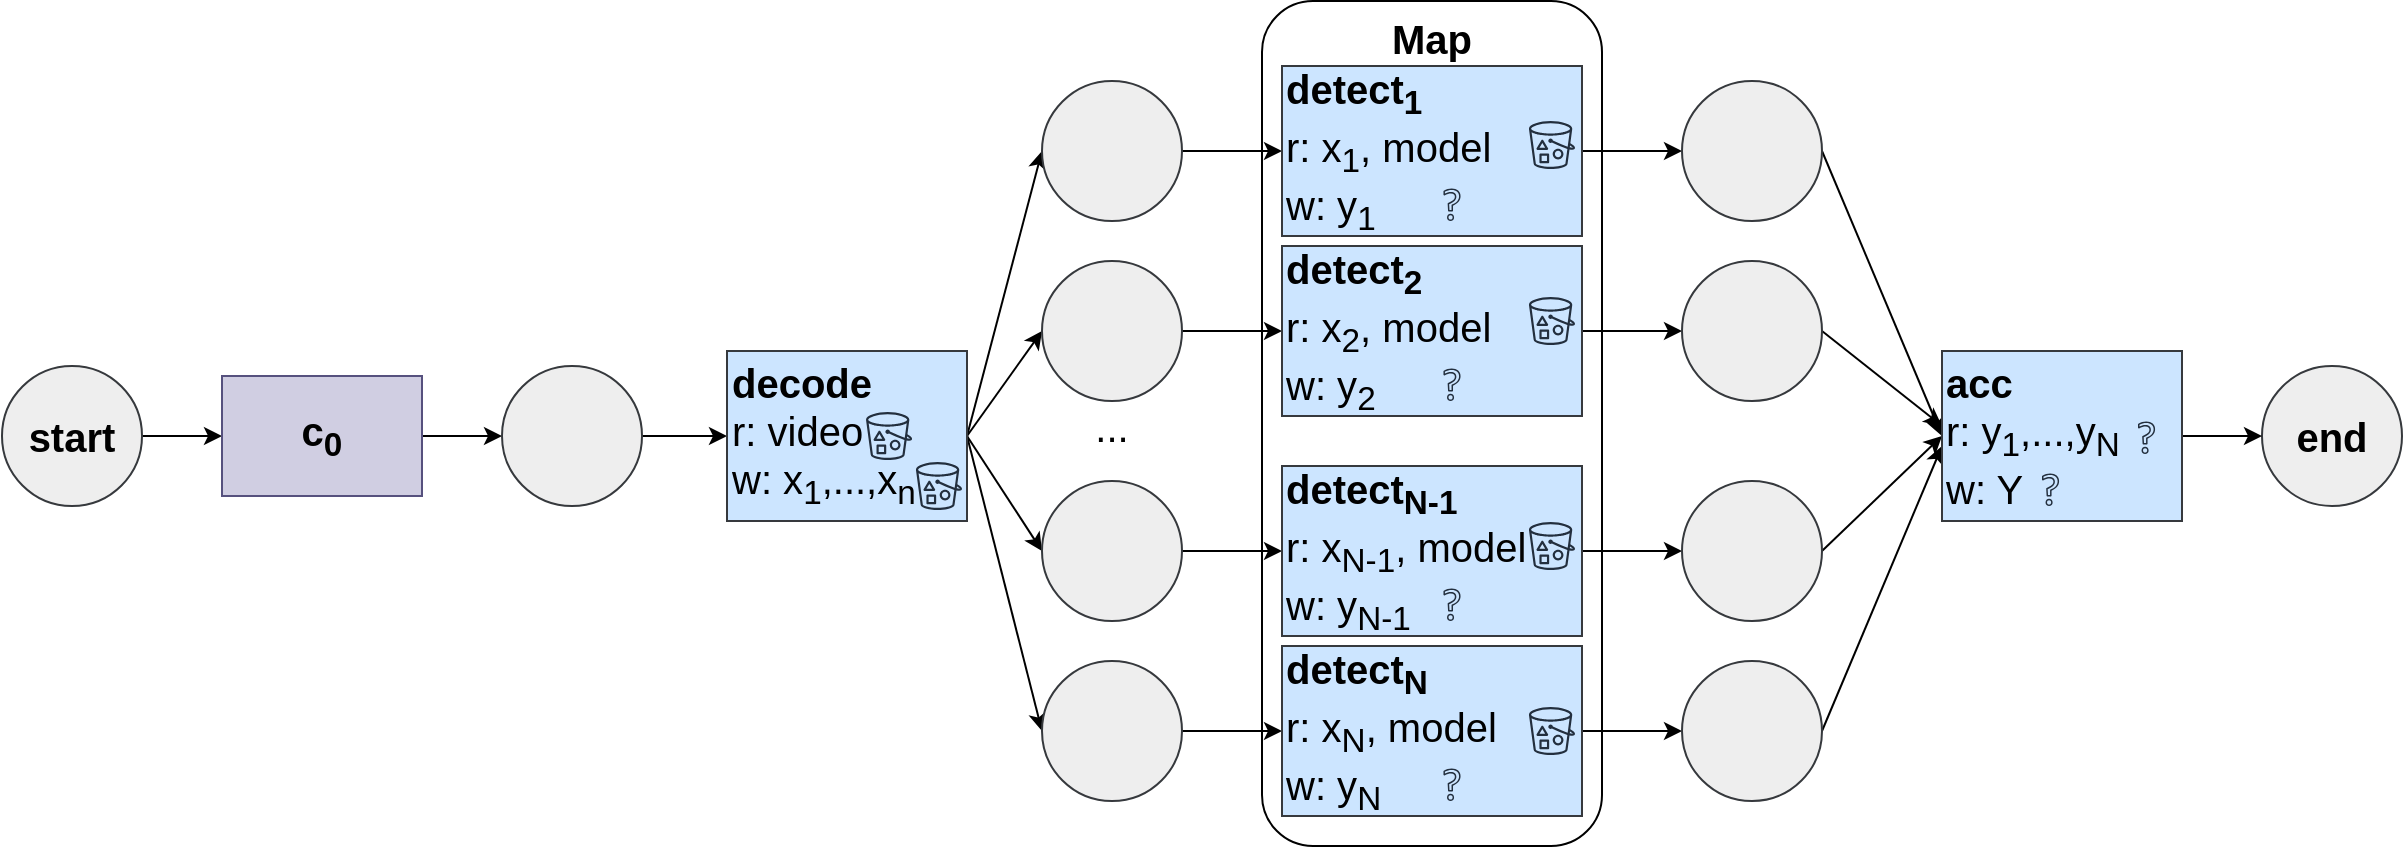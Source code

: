 <mxfile version="15.4.0" type="device"><diagram id="yiRDfCdH8cYX3cv1Tssn" name="Page-1"><mxGraphModel dx="2159" dy="1029" grid="1" gridSize="10" guides="1" tooltips="1" connect="1" arrows="1" fold="1" page="1" pageScale="1" pageWidth="827" pageHeight="1169" math="0" shadow="0"><root><mxCell id="0"/><mxCell id="1" parent="0"/><mxCell id="FjUiIToW6S3Nz0YTUFFR-54" value="&lt;b&gt;Map&lt;/b&gt;" style="rounded=1;whiteSpace=wrap;html=1;fontSize=20;align=center;verticalAlign=top;" parent="1" vertex="1"><mxGeometry x="-50" y="197.5" width="170" height="422.5" as="geometry"/></mxCell><mxCell id="RQtrrZ3ROyKTZi_biovk-3" style="edgeStyle=orthogonalEdgeStyle;rounded=0;orthogonalLoop=1;jettySize=auto;html=1;entryX=0;entryY=0.5;entryDx=0;entryDy=0;fontSize=20;" parent="1" source="RQtrrZ3ROyKTZi_biovk-1" target="RQtrrZ3ROyKTZi_biovk-2" edge="1"><mxGeometry relative="1" as="geometry"/></mxCell><mxCell id="RQtrrZ3ROyKTZi_biovk-1" value="start" style="ellipse;whiteSpace=wrap;html=1;aspect=fixed;fontSize=20;fontStyle=1;fillColor=#eeeeee;strokeColor=#36393d;" parent="1" vertex="1"><mxGeometry x="-680" y="380" width="70" height="70" as="geometry"/></mxCell><mxCell id="RQtrrZ3ROyKTZi_biovk-6" style="edgeStyle=orthogonalEdgeStyle;rounded=0;orthogonalLoop=1;jettySize=auto;html=1;entryX=0;entryY=0.5;entryDx=0;entryDy=0;fontSize=20;" parent="1" source="RQtrrZ3ROyKTZi_biovk-2" target="RQtrrZ3ROyKTZi_biovk-5" edge="1"><mxGeometry relative="1" as="geometry"/></mxCell><mxCell id="RQtrrZ3ROyKTZi_biovk-2" value="c&lt;sub&gt;0&lt;/sub&gt;" style="rounded=0;whiteSpace=wrap;html=1;fontSize=20;fillColor=#d0cee2;strokeColor=#56517e;fontStyle=1" parent="1" vertex="1"><mxGeometry x="-570" y="385" width="100" height="60" as="geometry"/></mxCell><mxCell id="RQtrrZ3ROyKTZi_biovk-8" style="edgeStyle=orthogonalEdgeStyle;rounded=0;orthogonalLoop=1;jettySize=auto;html=1;entryX=0;entryY=0.5;entryDx=0;entryDy=0;fontSize=20;" parent="1" source="RQtrrZ3ROyKTZi_biovk-5" edge="1"><mxGeometry relative="1" as="geometry"><mxPoint x="-317.5" y="415" as="targetPoint"/></mxGeometry></mxCell><mxCell id="RQtrrZ3ROyKTZi_biovk-5" value="" style="ellipse;whiteSpace=wrap;html=1;aspect=fixed;fontSize=20;fontStyle=1;fillColor=#eeeeee;strokeColor=#36393d;" parent="1" vertex="1"><mxGeometry x="-430.0" y="380" width="70" height="70" as="geometry"/></mxCell><mxCell id="XuiCxOrEiAkXEOWXw-MB-1" value="end" style="ellipse;whiteSpace=wrap;html=1;aspect=fixed;fontSize=20;fontStyle=1;fillColor=#eeeeee;strokeColor=#36393d;" parent="1" vertex="1"><mxGeometry x="450" y="380" width="70" height="70" as="geometry"/></mxCell><mxCell id="FjUiIToW6S3Nz0YTUFFR-50" style="edgeStyle=none;rounded=0;orthogonalLoop=1;jettySize=auto;html=1;exitX=1;exitY=0.5;exitDx=0;exitDy=0;entryX=0;entryY=0.5;entryDx=0;entryDy=0;fontSize=20;" parent="1" source="CbNxi4T1dEzjD8uQ3He0-1" target="FjUiIToW6S3Nz0YTUFFR-4" edge="1"><mxGeometry relative="1" as="geometry"/></mxCell><mxCell id="FjUiIToW6S3Nz0YTUFFR-51" style="edgeStyle=none;rounded=0;orthogonalLoop=1;jettySize=auto;html=1;exitX=1;exitY=0.5;exitDx=0;exitDy=0;entryX=0;entryY=0.5;entryDx=0;entryDy=0;fontSize=20;" parent="1" source="CbNxi4T1dEzjD8uQ3He0-1" target="FjUiIToW6S3Nz0YTUFFR-19" edge="1"><mxGeometry relative="1" as="geometry"/></mxCell><mxCell id="FjUiIToW6S3Nz0YTUFFR-52" style="edgeStyle=none;rounded=0;orthogonalLoop=1;jettySize=auto;html=1;exitX=1;exitY=0.5;exitDx=0;exitDy=0;entryX=0;entryY=0.5;entryDx=0;entryDy=0;fontSize=20;" parent="1" source="CbNxi4T1dEzjD8uQ3He0-1" target="FjUiIToW6S3Nz0YTUFFR-24" edge="1"><mxGeometry relative="1" as="geometry"/></mxCell><mxCell id="FjUiIToW6S3Nz0YTUFFR-53" style="edgeStyle=none;rounded=0;orthogonalLoop=1;jettySize=auto;html=1;exitX=1;exitY=0.5;exitDx=0;exitDy=0;entryX=0;entryY=0.5;entryDx=0;entryDy=0;fontSize=20;" parent="1" source="CbNxi4T1dEzjD8uQ3He0-1" target="FjUiIToW6S3Nz0YTUFFR-29" edge="1"><mxGeometry relative="1" as="geometry"/></mxCell><mxCell id="CbNxi4T1dEzjD8uQ3He0-1" value="&lt;b&gt;decode&lt;br&gt;&lt;/b&gt;r: video&lt;br&gt;w: x&lt;sub&gt;1&lt;/sub&gt;,...,x&lt;sub&gt;n&lt;/sub&gt;" style="rounded=0;whiteSpace=wrap;html=1;fontSize=20;align=left;fillColor=#cce5ff;strokeColor=#36393d;" parent="1" vertex="1"><mxGeometry x="-317.5" y="372.5" width="120" height="85" as="geometry"/></mxCell><mxCell id="FjUiIToW6S3Nz0YTUFFR-2" value="" style="sketch=0;outlineConnect=0;fontColor=#232F3E;gradientColor=none;strokeColor=#232F3E;fillColor=none;dashed=0;verticalLabelPosition=bottom;verticalAlign=top;align=center;html=1;fontSize=12;fontStyle=0;aspect=fixed;shape=mxgraph.aws4.resourceIcon;resIcon=mxgraph.aws4.bucket_with_objects;" parent="1" vertex="1"><mxGeometry x="-251.46" y="400" width="30" height="30" as="geometry"/></mxCell><mxCell id="FjUiIToW6S3Nz0YTUFFR-3" value="" style="sketch=0;outlineConnect=0;fontColor=#232F3E;gradientColor=none;strokeColor=#232F3E;fillColor=none;dashed=0;verticalLabelPosition=bottom;verticalAlign=top;align=center;html=1;fontSize=12;fontStyle=0;aspect=fixed;shape=mxgraph.aws4.resourceIcon;resIcon=mxgraph.aws4.bucket_with_objects;" parent="1" vertex="1"><mxGeometry x="-226.5" y="425" width="30" height="30" as="geometry"/></mxCell><mxCell id="FjUiIToW6S3Nz0YTUFFR-17" style="edgeStyle=none;rounded=0;orthogonalLoop=1;jettySize=auto;html=1;exitX=1;exitY=0.5;exitDx=0;exitDy=0;entryX=0;entryY=0.5;entryDx=0;entryDy=0;fontSize=20;" parent="1" source="FjUiIToW6S3Nz0YTUFFR-4" target="FjUiIToW6S3Nz0YTUFFR-10" edge="1"><mxGeometry relative="1" as="geometry"/></mxCell><mxCell id="FjUiIToW6S3Nz0YTUFFR-4" value="" style="ellipse;whiteSpace=wrap;html=1;aspect=fixed;fontSize=20;fontStyle=1;fillColor=#eeeeee;strokeColor=#36393d;" parent="1" vertex="1"><mxGeometry x="-160.0" y="237.5" width="70" height="70" as="geometry"/></mxCell><mxCell id="FjUiIToW6S3Nz0YTUFFR-8" value="..." style="text;html=1;strokeColor=none;fillColor=none;align=center;verticalAlign=middle;whiteSpace=wrap;rounded=0;fontSize=20;" parent="1" vertex="1"><mxGeometry x="-155" y="395" width="60" height="30" as="geometry"/></mxCell><mxCell id="FjUiIToW6S3Nz0YTUFFR-40" style="edgeStyle=none;rounded=0;orthogonalLoop=1;jettySize=auto;html=1;exitX=1;exitY=0.5;exitDx=0;exitDy=0;entryX=0;entryY=0.5;entryDx=0;entryDy=0;fontSize=20;" parent="1" source="FjUiIToW6S3Nz0YTUFFR-10" target="FjUiIToW6S3Nz0YTUFFR-33" edge="1"><mxGeometry relative="1" as="geometry"/></mxCell><mxCell id="FjUiIToW6S3Nz0YTUFFR-10" value="&lt;b&gt;detect&lt;sub&gt;1&lt;/sub&gt;&lt;br&gt;&lt;/b&gt;r: x&lt;sub&gt;1&lt;/sub&gt;, model&lt;br&gt;w: y&lt;sub&gt;1&lt;/sub&gt;" style="rounded=0;whiteSpace=wrap;html=1;fontSize=20;align=left;fillColor=#cce5ff;strokeColor=#36393d;" parent="1" vertex="1"><mxGeometry x="-40" y="230" width="150" height="85" as="geometry"/></mxCell><mxCell id="FjUiIToW6S3Nz0YTUFFR-11" value="" style="sketch=0;outlineConnect=0;fontColor=#232F3E;gradientColor=none;strokeColor=#232F3E;fillColor=none;dashed=0;verticalLabelPosition=bottom;verticalAlign=top;align=center;html=1;fontSize=12;fontStyle=0;aspect=fixed;shape=mxgraph.aws4.resourceIcon;resIcon=mxgraph.aws4.bucket_with_objects;" parent="1" vertex="1"><mxGeometry x="80.0" y="254.5" width="30" height="30" as="geometry"/></mxCell><mxCell id="FjUiIToW6S3Nz0YTUFFR-16" value="" style="sketch=0;outlineConnect=0;fontColor=#232F3E;gradientColor=none;fillColor=#232F3E;strokeColor=none;dashed=0;verticalLabelPosition=bottom;verticalAlign=top;align=center;html=1;fontSize=12;fontStyle=0;aspect=fixed;pointerEvents=1;shape=mxgraph.aws4.question;" parent="1" vertex="1"><mxGeometry x="40.73" y="291.25" width="8.54" height="16.25" as="geometry"/></mxCell><mxCell id="FjUiIToW6S3Nz0YTUFFR-18" style="edgeStyle=none;rounded=0;orthogonalLoop=1;jettySize=auto;html=1;exitX=1;exitY=0.5;exitDx=0;exitDy=0;entryX=0;entryY=0.5;entryDx=0;entryDy=0;fontSize=20;" parent="1" source="FjUiIToW6S3Nz0YTUFFR-19" target="FjUiIToW6S3Nz0YTUFFR-20" edge="1"><mxGeometry relative="1" as="geometry"/></mxCell><mxCell id="FjUiIToW6S3Nz0YTUFFR-19" value="" style="ellipse;whiteSpace=wrap;html=1;aspect=fixed;fontSize=20;fontStyle=1;fillColor=#eeeeee;strokeColor=#36393d;" parent="1" vertex="1"><mxGeometry x="-160.0" y="327.5" width="70" height="70" as="geometry"/></mxCell><mxCell id="FjUiIToW6S3Nz0YTUFFR-39" style="edgeStyle=none;rounded=0;orthogonalLoop=1;jettySize=auto;html=1;exitX=1;exitY=0.5;exitDx=0;exitDy=0;entryX=0;entryY=0.5;entryDx=0;entryDy=0;fontSize=20;" parent="1" source="FjUiIToW6S3Nz0YTUFFR-20" target="FjUiIToW6S3Nz0YTUFFR-34" edge="1"><mxGeometry relative="1" as="geometry"/></mxCell><mxCell id="FjUiIToW6S3Nz0YTUFFR-20" value="&lt;b&gt;detect&lt;sub&gt;2&lt;/sub&gt;&lt;br&gt;&lt;/b&gt;r: x&lt;sub&gt;2&lt;/sub&gt;, model&lt;br&gt;w: y&lt;sub&gt;2&lt;/sub&gt;" style="rounded=0;whiteSpace=wrap;html=1;fontSize=20;align=left;fillColor=#cce5ff;strokeColor=#36393d;" parent="1" vertex="1"><mxGeometry x="-40" y="320" width="150" height="85" as="geometry"/></mxCell><mxCell id="FjUiIToW6S3Nz0YTUFFR-21" value="" style="sketch=0;outlineConnect=0;fontColor=#232F3E;gradientColor=none;strokeColor=#232F3E;fillColor=none;dashed=0;verticalLabelPosition=bottom;verticalAlign=top;align=center;html=1;fontSize=12;fontStyle=0;aspect=fixed;shape=mxgraph.aws4.resourceIcon;resIcon=mxgraph.aws4.bucket_with_objects;" parent="1" vertex="1"><mxGeometry x="80.0" y="342.5" width="30" height="30" as="geometry"/></mxCell><mxCell id="FjUiIToW6S3Nz0YTUFFR-22" value="" style="sketch=0;outlineConnect=0;fontColor=#232F3E;gradientColor=none;fillColor=#232F3E;strokeColor=none;dashed=0;verticalLabelPosition=bottom;verticalAlign=top;align=center;html=1;fontSize=12;fontStyle=0;aspect=fixed;pointerEvents=1;shape=mxgraph.aws4.question;" parent="1" vertex="1"><mxGeometry x="40.73" y="381.25" width="8.54" height="16.25" as="geometry"/></mxCell><mxCell id="FjUiIToW6S3Nz0YTUFFR-23" style="edgeStyle=none;rounded=0;orthogonalLoop=1;jettySize=auto;html=1;exitX=1;exitY=0.5;exitDx=0;exitDy=0;entryX=0;entryY=0.5;entryDx=0;entryDy=0;fontSize=20;" parent="1" source="FjUiIToW6S3Nz0YTUFFR-24" target="FjUiIToW6S3Nz0YTUFFR-25" edge="1"><mxGeometry relative="1" as="geometry"/></mxCell><mxCell id="FjUiIToW6S3Nz0YTUFFR-24" value="" style="ellipse;whiteSpace=wrap;html=1;aspect=fixed;fontSize=20;fontStyle=1;fillColor=#eeeeee;strokeColor=#36393d;" parent="1" vertex="1"><mxGeometry x="-160.0" y="437.5" width="70" height="70" as="geometry"/></mxCell><mxCell id="FjUiIToW6S3Nz0YTUFFR-38" style="edgeStyle=none;rounded=0;orthogonalLoop=1;jettySize=auto;html=1;exitX=1;exitY=0.5;exitDx=0;exitDy=0;entryX=0;entryY=0.5;entryDx=0;entryDy=0;fontSize=20;" parent="1" source="FjUiIToW6S3Nz0YTUFFR-25" target="FjUiIToW6S3Nz0YTUFFR-35" edge="1"><mxGeometry relative="1" as="geometry"/></mxCell><mxCell id="FjUiIToW6S3Nz0YTUFFR-25" value="&lt;b&gt;detect&lt;sub&gt;N-1&lt;/sub&gt;&lt;br&gt;&lt;/b&gt;r: x&lt;sub&gt;N-1&lt;/sub&gt;, model&lt;br&gt;w: y&lt;sub&gt;N-1&lt;/sub&gt;" style="rounded=0;whiteSpace=wrap;html=1;fontSize=20;align=left;fillColor=#cce5ff;strokeColor=#36393d;" parent="1" vertex="1"><mxGeometry x="-40" y="430" width="150" height="85" as="geometry"/></mxCell><mxCell id="FjUiIToW6S3Nz0YTUFFR-26" value="" style="sketch=0;outlineConnect=0;fontColor=#232F3E;gradientColor=none;strokeColor=#232F3E;fillColor=none;dashed=0;verticalLabelPosition=bottom;verticalAlign=top;align=center;html=1;fontSize=12;fontStyle=0;aspect=fixed;shape=mxgraph.aws4.resourceIcon;resIcon=mxgraph.aws4.bucket_with_objects;" parent="1" vertex="1"><mxGeometry x="80.0" y="455" width="30" height="30" as="geometry"/></mxCell><mxCell id="FjUiIToW6S3Nz0YTUFFR-27" value="" style="sketch=0;outlineConnect=0;fontColor=#232F3E;gradientColor=none;fillColor=#232F3E;strokeColor=none;dashed=0;verticalLabelPosition=bottom;verticalAlign=top;align=center;html=1;fontSize=12;fontStyle=0;aspect=fixed;pointerEvents=1;shape=mxgraph.aws4.question;" parent="1" vertex="1"><mxGeometry x="40.73" y="491.25" width="8.54" height="16.25" as="geometry"/></mxCell><mxCell id="FjUiIToW6S3Nz0YTUFFR-28" style="edgeStyle=none;rounded=0;orthogonalLoop=1;jettySize=auto;html=1;exitX=1;exitY=0.5;exitDx=0;exitDy=0;entryX=0;entryY=0.5;entryDx=0;entryDy=0;fontSize=20;" parent="1" source="FjUiIToW6S3Nz0YTUFFR-29" target="FjUiIToW6S3Nz0YTUFFR-30" edge="1"><mxGeometry relative="1" as="geometry"/></mxCell><mxCell id="FjUiIToW6S3Nz0YTUFFR-29" value="" style="ellipse;whiteSpace=wrap;html=1;aspect=fixed;fontSize=20;fontStyle=1;fillColor=#eeeeee;strokeColor=#36393d;" parent="1" vertex="1"><mxGeometry x="-160.0" y="527.5" width="70" height="70" as="geometry"/></mxCell><mxCell id="FjUiIToW6S3Nz0YTUFFR-37" style="edgeStyle=none;rounded=0;orthogonalLoop=1;jettySize=auto;html=1;exitX=1;exitY=0.5;exitDx=0;exitDy=0;entryX=0;entryY=0.5;entryDx=0;entryDy=0;fontSize=20;" parent="1" source="FjUiIToW6S3Nz0YTUFFR-30" target="FjUiIToW6S3Nz0YTUFFR-36" edge="1"><mxGeometry relative="1" as="geometry"/></mxCell><mxCell id="FjUiIToW6S3Nz0YTUFFR-30" value="&lt;b&gt;detect&lt;sub&gt;N&lt;/sub&gt;&lt;br&gt;&lt;/b&gt;r: x&lt;sub&gt;N&lt;/sub&gt;, model&lt;br&gt;w: y&lt;sub&gt;N&lt;/sub&gt;" style="rounded=0;whiteSpace=wrap;html=1;fontSize=20;align=left;fillColor=#cce5ff;strokeColor=#36393d;" parent="1" vertex="1"><mxGeometry x="-40" y="520" width="150" height="85" as="geometry"/></mxCell><mxCell id="FjUiIToW6S3Nz0YTUFFR-31" value="" style="sketch=0;outlineConnect=0;fontColor=#232F3E;gradientColor=none;strokeColor=#232F3E;fillColor=none;dashed=0;verticalLabelPosition=bottom;verticalAlign=top;align=center;html=1;fontSize=12;fontStyle=0;aspect=fixed;shape=mxgraph.aws4.resourceIcon;resIcon=mxgraph.aws4.bucket_with_objects;" parent="1" vertex="1"><mxGeometry x="80.0" y="547.5" width="30" height="30" as="geometry"/></mxCell><mxCell id="FjUiIToW6S3Nz0YTUFFR-32" value="" style="sketch=0;outlineConnect=0;fontColor=#232F3E;gradientColor=none;fillColor=#232F3E;strokeColor=none;dashed=0;verticalLabelPosition=bottom;verticalAlign=top;align=center;html=1;fontSize=12;fontStyle=0;aspect=fixed;pointerEvents=1;shape=mxgraph.aws4.question;" parent="1" vertex="1"><mxGeometry x="40.73" y="581.25" width="8.54" height="16.25" as="geometry"/></mxCell><mxCell id="FjUiIToW6S3Nz0YTUFFR-46" style="edgeStyle=none;rounded=0;orthogonalLoop=1;jettySize=auto;html=1;exitX=1;exitY=0.5;exitDx=0;exitDy=0;entryX=0;entryY=0.5;entryDx=0;entryDy=0;fontSize=20;" parent="1" source="FjUiIToW6S3Nz0YTUFFR-33" target="FjUiIToW6S3Nz0YTUFFR-41" edge="1"><mxGeometry relative="1" as="geometry"/></mxCell><mxCell id="FjUiIToW6S3Nz0YTUFFR-33" value="" style="ellipse;whiteSpace=wrap;html=1;aspect=fixed;fontSize=20;fontStyle=1;fillColor=#eeeeee;strokeColor=#36393d;" parent="1" vertex="1"><mxGeometry x="160.0" y="237.5" width="70" height="70" as="geometry"/></mxCell><mxCell id="FjUiIToW6S3Nz0YTUFFR-47" style="edgeStyle=none;rounded=0;orthogonalLoop=1;jettySize=auto;html=1;exitX=1;exitY=0.5;exitDx=0;exitDy=0;fontSize=20;" parent="1" source="FjUiIToW6S3Nz0YTUFFR-34" edge="1"><mxGeometry relative="1" as="geometry"><mxPoint x="290" y="410" as="targetPoint"/></mxGeometry></mxCell><mxCell id="FjUiIToW6S3Nz0YTUFFR-34" value="" style="ellipse;whiteSpace=wrap;html=1;aspect=fixed;fontSize=20;fontStyle=1;fillColor=#eeeeee;strokeColor=#36393d;" parent="1" vertex="1"><mxGeometry x="160.0" y="327.5" width="70" height="70" as="geometry"/></mxCell><mxCell id="FjUiIToW6S3Nz0YTUFFR-48" style="edgeStyle=none;rounded=0;orthogonalLoop=1;jettySize=auto;html=1;exitX=1;exitY=0.5;exitDx=0;exitDy=0;entryX=0;entryY=0.5;entryDx=0;entryDy=0;fontSize=20;" parent="1" source="FjUiIToW6S3Nz0YTUFFR-35" target="FjUiIToW6S3Nz0YTUFFR-41" edge="1"><mxGeometry relative="1" as="geometry"/></mxCell><mxCell id="FjUiIToW6S3Nz0YTUFFR-35" value="" style="ellipse;whiteSpace=wrap;html=1;aspect=fixed;fontSize=20;fontStyle=1;fillColor=#eeeeee;strokeColor=#36393d;" parent="1" vertex="1"><mxGeometry x="160.0" y="437.5" width="70" height="70" as="geometry"/></mxCell><mxCell id="FjUiIToW6S3Nz0YTUFFR-49" style="edgeStyle=none;rounded=0;orthogonalLoop=1;jettySize=auto;html=1;exitX=1;exitY=0.5;exitDx=0;exitDy=0;fontSize=20;" parent="1" source="FjUiIToW6S3Nz0YTUFFR-36" edge="1"><mxGeometry relative="1" as="geometry"><mxPoint x="290" y="420" as="targetPoint"/></mxGeometry></mxCell><mxCell id="FjUiIToW6S3Nz0YTUFFR-36" value="" style="ellipse;whiteSpace=wrap;html=1;aspect=fixed;fontSize=20;fontStyle=1;fillColor=#eeeeee;strokeColor=#36393d;" parent="1" vertex="1"><mxGeometry x="160.0" y="527.5" width="70" height="70" as="geometry"/></mxCell><mxCell id="FjUiIToW6S3Nz0YTUFFR-45" style="edgeStyle=none;rounded=0;orthogonalLoop=1;jettySize=auto;html=1;exitX=1;exitY=0.5;exitDx=0;exitDy=0;entryX=0;entryY=0.5;entryDx=0;entryDy=0;fontSize=20;" parent="1" source="FjUiIToW6S3Nz0YTUFFR-41" target="XuiCxOrEiAkXEOWXw-MB-1" edge="1"><mxGeometry relative="1" as="geometry"/></mxCell><mxCell id="FjUiIToW6S3Nz0YTUFFR-41" value="&lt;b&gt;acc&lt;br&gt;&lt;/b&gt;r: y&lt;sub&gt;1&lt;/sub&gt;,...,y&lt;sub&gt;N&lt;/sub&gt;&lt;br&gt;w: Y" style="rounded=0;whiteSpace=wrap;html=1;fontSize=20;align=left;fillColor=#cce5ff;strokeColor=#36393d;" parent="1" vertex="1"><mxGeometry x="290" y="372.5" width="120" height="85" as="geometry"/></mxCell><mxCell id="FjUiIToW6S3Nz0YTUFFR-43" value="" style="sketch=0;outlineConnect=0;fontColor=#232F3E;gradientColor=none;fillColor=#232F3E;strokeColor=none;dashed=0;verticalLabelPosition=bottom;verticalAlign=top;align=center;html=1;fontSize=12;fontStyle=0;aspect=fixed;pointerEvents=1;shape=mxgraph.aws4.question;" parent="1" vertex="1"><mxGeometry x="340" y="433.75" width="8.54" height="16.25" as="geometry"/></mxCell><mxCell id="FjUiIToW6S3Nz0YTUFFR-44" value="" style="sketch=0;outlineConnect=0;fontColor=#232F3E;gradientColor=none;fillColor=#232F3E;strokeColor=none;dashed=0;verticalLabelPosition=bottom;verticalAlign=top;align=center;html=1;fontSize=12;fontStyle=0;aspect=fixed;pointerEvents=1;shape=mxgraph.aws4.question;" parent="1" vertex="1"><mxGeometry x="388" y="407.75" width="8.54" height="16.25" as="geometry"/></mxCell></root></mxGraphModel></diagram></mxfile>